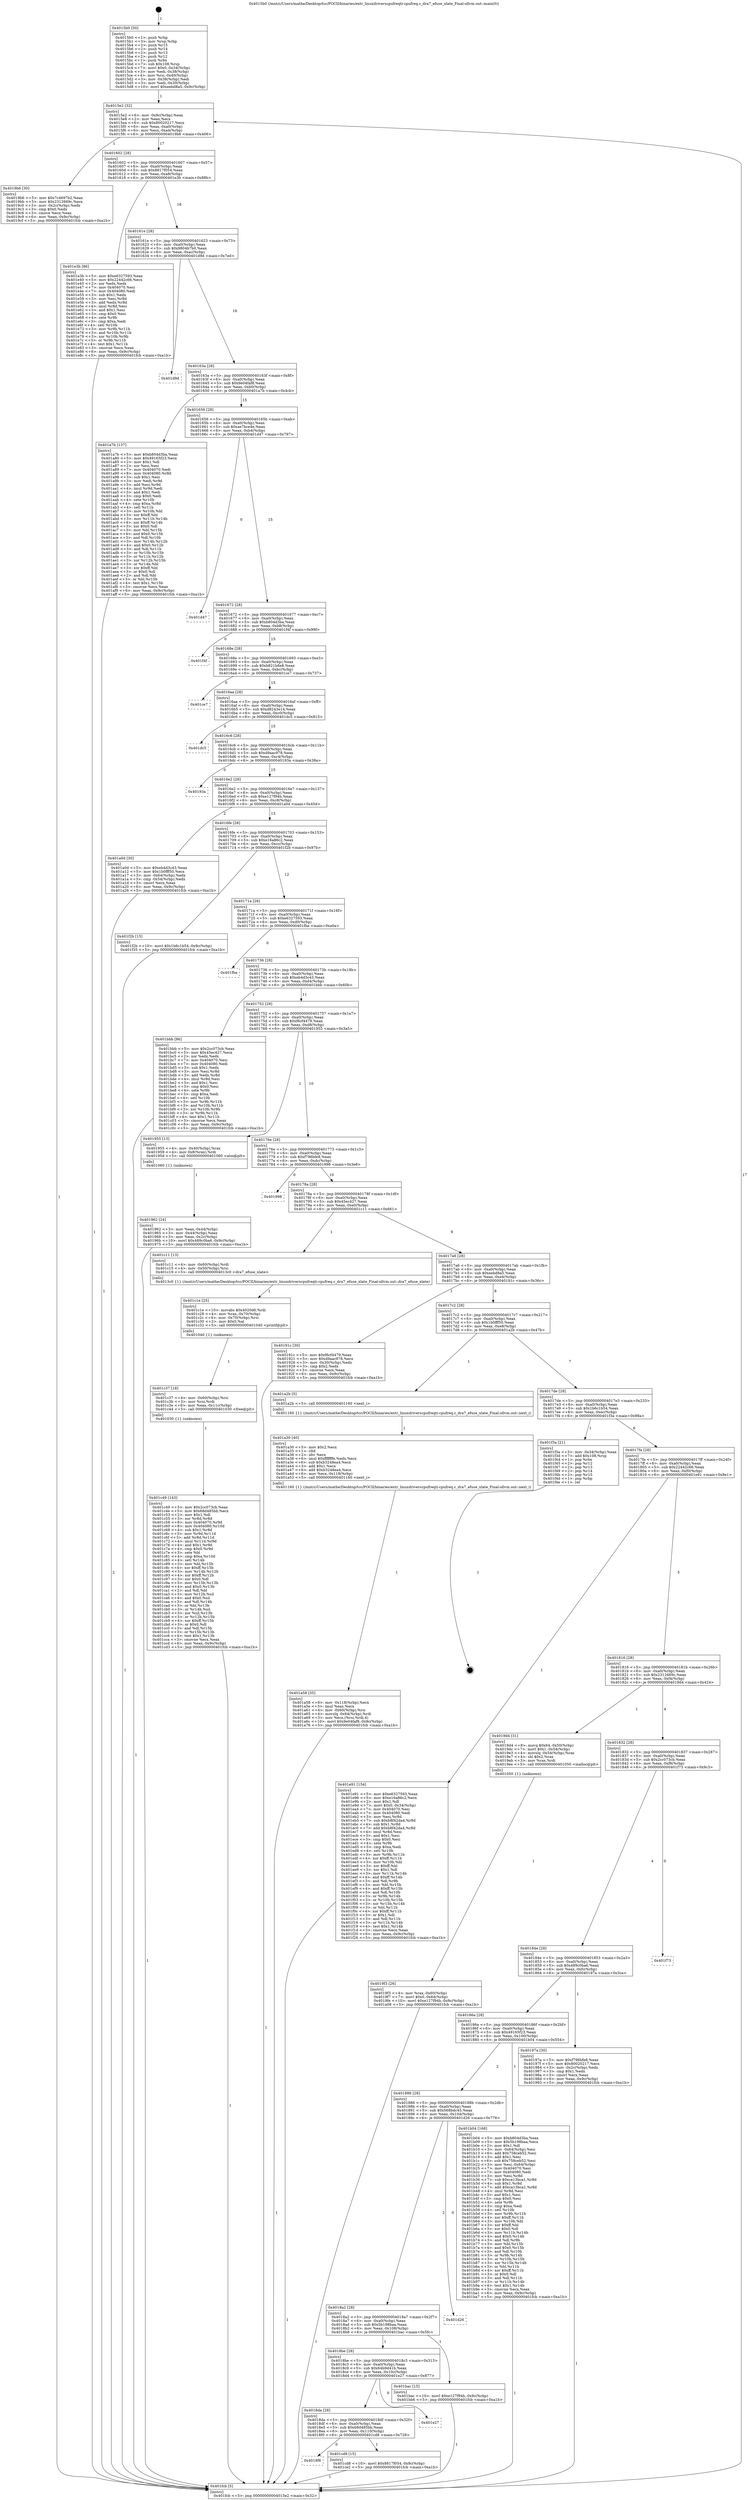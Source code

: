 digraph "0x4015b0" {
  label = "0x4015b0 (/mnt/c/Users/mathe/Desktop/tcc/POCII/binaries/extr_linuxdriverscpufreqti-cpufreq.c_dra7_efuse_xlate_Final-ollvm.out::main(0))"
  labelloc = "t"
  node[shape=record]

  Entry [label="",width=0.3,height=0.3,shape=circle,fillcolor=black,style=filled]
  "0x4015e2" [label="{
     0x4015e2 [32]\l
     | [instrs]\l
     &nbsp;&nbsp;0x4015e2 \<+6\>: mov -0x9c(%rbp),%eax\l
     &nbsp;&nbsp;0x4015e8 \<+2\>: mov %eax,%ecx\l
     &nbsp;&nbsp;0x4015ea \<+6\>: sub $0x80020217,%ecx\l
     &nbsp;&nbsp;0x4015f0 \<+6\>: mov %eax,-0xa0(%rbp)\l
     &nbsp;&nbsp;0x4015f6 \<+6\>: mov %ecx,-0xa4(%rbp)\l
     &nbsp;&nbsp;0x4015fc \<+6\>: je 00000000004019b6 \<main+0x406\>\l
  }"]
  "0x4019b6" [label="{
     0x4019b6 [30]\l
     | [instrs]\l
     &nbsp;&nbsp;0x4019b6 \<+5\>: mov $0x7c4697b2,%eax\l
     &nbsp;&nbsp;0x4019bb \<+5\>: mov $0x2312669c,%ecx\l
     &nbsp;&nbsp;0x4019c0 \<+3\>: mov -0x2c(%rbp),%edx\l
     &nbsp;&nbsp;0x4019c3 \<+3\>: cmp $0x0,%edx\l
     &nbsp;&nbsp;0x4019c6 \<+3\>: cmove %ecx,%eax\l
     &nbsp;&nbsp;0x4019c9 \<+6\>: mov %eax,-0x9c(%rbp)\l
     &nbsp;&nbsp;0x4019cf \<+5\>: jmp 0000000000401fcb \<main+0xa1b\>\l
  }"]
  "0x401602" [label="{
     0x401602 [28]\l
     | [instrs]\l
     &nbsp;&nbsp;0x401602 \<+5\>: jmp 0000000000401607 \<main+0x57\>\l
     &nbsp;&nbsp;0x401607 \<+6\>: mov -0xa0(%rbp),%eax\l
     &nbsp;&nbsp;0x40160d \<+5\>: sub $0x8817f054,%eax\l
     &nbsp;&nbsp;0x401612 \<+6\>: mov %eax,-0xa8(%rbp)\l
     &nbsp;&nbsp;0x401618 \<+6\>: je 0000000000401e3b \<main+0x88b\>\l
  }"]
  Exit [label="",width=0.3,height=0.3,shape=circle,fillcolor=black,style=filled,peripheries=2]
  "0x401e3b" [label="{
     0x401e3b [86]\l
     | [instrs]\l
     &nbsp;&nbsp;0x401e3b \<+5\>: mov $0xe6327593,%eax\l
     &nbsp;&nbsp;0x401e40 \<+5\>: mov $0x22442c66,%ecx\l
     &nbsp;&nbsp;0x401e45 \<+2\>: xor %edx,%edx\l
     &nbsp;&nbsp;0x401e47 \<+7\>: mov 0x404070,%esi\l
     &nbsp;&nbsp;0x401e4e \<+7\>: mov 0x404080,%edi\l
     &nbsp;&nbsp;0x401e55 \<+3\>: sub $0x1,%edx\l
     &nbsp;&nbsp;0x401e58 \<+3\>: mov %esi,%r8d\l
     &nbsp;&nbsp;0x401e5b \<+3\>: add %edx,%r8d\l
     &nbsp;&nbsp;0x401e5e \<+4\>: imul %r8d,%esi\l
     &nbsp;&nbsp;0x401e62 \<+3\>: and $0x1,%esi\l
     &nbsp;&nbsp;0x401e65 \<+3\>: cmp $0x0,%esi\l
     &nbsp;&nbsp;0x401e68 \<+4\>: sete %r9b\l
     &nbsp;&nbsp;0x401e6c \<+3\>: cmp $0xa,%edi\l
     &nbsp;&nbsp;0x401e6f \<+4\>: setl %r10b\l
     &nbsp;&nbsp;0x401e73 \<+3\>: mov %r9b,%r11b\l
     &nbsp;&nbsp;0x401e76 \<+3\>: and %r10b,%r11b\l
     &nbsp;&nbsp;0x401e79 \<+3\>: xor %r10b,%r9b\l
     &nbsp;&nbsp;0x401e7c \<+3\>: or %r9b,%r11b\l
     &nbsp;&nbsp;0x401e7f \<+4\>: test $0x1,%r11b\l
     &nbsp;&nbsp;0x401e83 \<+3\>: cmovne %ecx,%eax\l
     &nbsp;&nbsp;0x401e86 \<+6\>: mov %eax,-0x9c(%rbp)\l
     &nbsp;&nbsp;0x401e8c \<+5\>: jmp 0000000000401fcb \<main+0xa1b\>\l
  }"]
  "0x40161e" [label="{
     0x40161e [28]\l
     | [instrs]\l
     &nbsp;&nbsp;0x40161e \<+5\>: jmp 0000000000401623 \<main+0x73\>\l
     &nbsp;&nbsp;0x401623 \<+6\>: mov -0xa0(%rbp),%eax\l
     &nbsp;&nbsp;0x401629 \<+5\>: sub $0x9804b7b0,%eax\l
     &nbsp;&nbsp;0x40162e \<+6\>: mov %eax,-0xac(%rbp)\l
     &nbsp;&nbsp;0x401634 \<+6\>: je 0000000000401d9d \<main+0x7ed\>\l
  }"]
  "0x4018f6" [label="{
     0x4018f6\l
  }", style=dashed]
  "0x401d9d" [label="{
     0x401d9d\l
  }", style=dashed]
  "0x40163a" [label="{
     0x40163a [28]\l
     | [instrs]\l
     &nbsp;&nbsp;0x40163a \<+5\>: jmp 000000000040163f \<main+0x8f\>\l
     &nbsp;&nbsp;0x40163f \<+6\>: mov -0xa0(%rbp),%eax\l
     &nbsp;&nbsp;0x401645 \<+5\>: sub $0x9e04faf8,%eax\l
     &nbsp;&nbsp;0x40164a \<+6\>: mov %eax,-0xb0(%rbp)\l
     &nbsp;&nbsp;0x401650 \<+6\>: je 0000000000401a7b \<main+0x4cb\>\l
  }"]
  "0x401cd8" [label="{
     0x401cd8 [15]\l
     | [instrs]\l
     &nbsp;&nbsp;0x401cd8 \<+10\>: movl $0x8817f054,-0x9c(%rbp)\l
     &nbsp;&nbsp;0x401ce2 \<+5\>: jmp 0000000000401fcb \<main+0xa1b\>\l
  }"]
  "0x401a7b" [label="{
     0x401a7b [137]\l
     | [instrs]\l
     &nbsp;&nbsp;0x401a7b \<+5\>: mov $0xb804d3ba,%eax\l
     &nbsp;&nbsp;0x401a80 \<+5\>: mov $0x49165f23,%ecx\l
     &nbsp;&nbsp;0x401a85 \<+2\>: mov $0x1,%dl\l
     &nbsp;&nbsp;0x401a87 \<+2\>: xor %esi,%esi\l
     &nbsp;&nbsp;0x401a89 \<+7\>: mov 0x404070,%edi\l
     &nbsp;&nbsp;0x401a90 \<+8\>: mov 0x404080,%r8d\l
     &nbsp;&nbsp;0x401a98 \<+3\>: sub $0x1,%esi\l
     &nbsp;&nbsp;0x401a9b \<+3\>: mov %edi,%r9d\l
     &nbsp;&nbsp;0x401a9e \<+3\>: add %esi,%r9d\l
     &nbsp;&nbsp;0x401aa1 \<+4\>: imul %r9d,%edi\l
     &nbsp;&nbsp;0x401aa5 \<+3\>: and $0x1,%edi\l
     &nbsp;&nbsp;0x401aa8 \<+3\>: cmp $0x0,%edi\l
     &nbsp;&nbsp;0x401aab \<+4\>: sete %r10b\l
     &nbsp;&nbsp;0x401aaf \<+4\>: cmp $0xa,%r8d\l
     &nbsp;&nbsp;0x401ab3 \<+4\>: setl %r11b\l
     &nbsp;&nbsp;0x401ab7 \<+3\>: mov %r10b,%bl\l
     &nbsp;&nbsp;0x401aba \<+3\>: xor $0xff,%bl\l
     &nbsp;&nbsp;0x401abd \<+3\>: mov %r11b,%r14b\l
     &nbsp;&nbsp;0x401ac0 \<+4\>: xor $0xff,%r14b\l
     &nbsp;&nbsp;0x401ac4 \<+3\>: xor $0x0,%dl\l
     &nbsp;&nbsp;0x401ac7 \<+3\>: mov %bl,%r15b\l
     &nbsp;&nbsp;0x401aca \<+4\>: and $0x0,%r15b\l
     &nbsp;&nbsp;0x401ace \<+3\>: and %dl,%r10b\l
     &nbsp;&nbsp;0x401ad1 \<+3\>: mov %r14b,%r12b\l
     &nbsp;&nbsp;0x401ad4 \<+4\>: and $0x0,%r12b\l
     &nbsp;&nbsp;0x401ad8 \<+3\>: and %dl,%r11b\l
     &nbsp;&nbsp;0x401adb \<+3\>: or %r10b,%r15b\l
     &nbsp;&nbsp;0x401ade \<+3\>: or %r11b,%r12b\l
     &nbsp;&nbsp;0x401ae1 \<+3\>: xor %r12b,%r15b\l
     &nbsp;&nbsp;0x401ae4 \<+3\>: or %r14b,%bl\l
     &nbsp;&nbsp;0x401ae7 \<+3\>: xor $0xff,%bl\l
     &nbsp;&nbsp;0x401aea \<+3\>: or $0x0,%dl\l
     &nbsp;&nbsp;0x401aed \<+2\>: and %dl,%bl\l
     &nbsp;&nbsp;0x401aef \<+3\>: or %bl,%r15b\l
     &nbsp;&nbsp;0x401af2 \<+4\>: test $0x1,%r15b\l
     &nbsp;&nbsp;0x401af6 \<+3\>: cmovne %ecx,%eax\l
     &nbsp;&nbsp;0x401af9 \<+6\>: mov %eax,-0x9c(%rbp)\l
     &nbsp;&nbsp;0x401aff \<+5\>: jmp 0000000000401fcb \<main+0xa1b\>\l
  }"]
  "0x401656" [label="{
     0x401656 [28]\l
     | [instrs]\l
     &nbsp;&nbsp;0x401656 \<+5\>: jmp 000000000040165b \<main+0xab\>\l
     &nbsp;&nbsp;0x40165b \<+6\>: mov -0xa0(%rbp),%eax\l
     &nbsp;&nbsp;0x401661 \<+5\>: sub $0xae7bce4e,%eax\l
     &nbsp;&nbsp;0x401666 \<+6\>: mov %eax,-0xb4(%rbp)\l
     &nbsp;&nbsp;0x40166c \<+6\>: je 0000000000401d47 \<main+0x797\>\l
  }"]
  "0x4018da" [label="{
     0x4018da [28]\l
     | [instrs]\l
     &nbsp;&nbsp;0x4018da \<+5\>: jmp 00000000004018df \<main+0x32f\>\l
     &nbsp;&nbsp;0x4018df \<+6\>: mov -0xa0(%rbp),%eax\l
     &nbsp;&nbsp;0x4018e5 \<+5\>: sub $0x68d485bb,%eax\l
     &nbsp;&nbsp;0x4018ea \<+6\>: mov %eax,-0x110(%rbp)\l
     &nbsp;&nbsp;0x4018f0 \<+6\>: je 0000000000401cd8 \<main+0x728\>\l
  }"]
  "0x401d47" [label="{
     0x401d47\l
  }", style=dashed]
  "0x401672" [label="{
     0x401672 [28]\l
     | [instrs]\l
     &nbsp;&nbsp;0x401672 \<+5\>: jmp 0000000000401677 \<main+0xc7\>\l
     &nbsp;&nbsp;0x401677 \<+6\>: mov -0xa0(%rbp),%eax\l
     &nbsp;&nbsp;0x40167d \<+5\>: sub $0xb804d3ba,%eax\l
     &nbsp;&nbsp;0x401682 \<+6\>: mov %eax,-0xb8(%rbp)\l
     &nbsp;&nbsp;0x401688 \<+6\>: je 0000000000401f4f \<main+0x99f\>\l
  }"]
  "0x401e27" [label="{
     0x401e27\l
  }", style=dashed]
  "0x401f4f" [label="{
     0x401f4f\l
  }", style=dashed]
  "0x40168e" [label="{
     0x40168e [28]\l
     | [instrs]\l
     &nbsp;&nbsp;0x40168e \<+5\>: jmp 0000000000401693 \<main+0xe3\>\l
     &nbsp;&nbsp;0x401693 \<+6\>: mov -0xa0(%rbp),%eax\l
     &nbsp;&nbsp;0x401699 \<+5\>: sub $0xb821b8e8,%eax\l
     &nbsp;&nbsp;0x40169e \<+6\>: mov %eax,-0xbc(%rbp)\l
     &nbsp;&nbsp;0x4016a4 \<+6\>: je 0000000000401ce7 \<main+0x737\>\l
  }"]
  "0x401c49" [label="{
     0x401c49 [143]\l
     | [instrs]\l
     &nbsp;&nbsp;0x401c49 \<+5\>: mov $0x2cc073cb,%eax\l
     &nbsp;&nbsp;0x401c4e \<+5\>: mov $0x68d485bb,%ecx\l
     &nbsp;&nbsp;0x401c53 \<+2\>: mov $0x1,%dl\l
     &nbsp;&nbsp;0x401c55 \<+3\>: xor %r8d,%r8d\l
     &nbsp;&nbsp;0x401c58 \<+8\>: mov 0x404070,%r9d\l
     &nbsp;&nbsp;0x401c60 \<+8\>: mov 0x404080,%r10d\l
     &nbsp;&nbsp;0x401c68 \<+4\>: sub $0x1,%r8d\l
     &nbsp;&nbsp;0x401c6c \<+3\>: mov %r9d,%r11d\l
     &nbsp;&nbsp;0x401c6f \<+3\>: add %r8d,%r11d\l
     &nbsp;&nbsp;0x401c72 \<+4\>: imul %r11d,%r9d\l
     &nbsp;&nbsp;0x401c76 \<+4\>: and $0x1,%r9d\l
     &nbsp;&nbsp;0x401c7a \<+4\>: cmp $0x0,%r9d\l
     &nbsp;&nbsp;0x401c7e \<+3\>: sete %bl\l
     &nbsp;&nbsp;0x401c81 \<+4\>: cmp $0xa,%r10d\l
     &nbsp;&nbsp;0x401c85 \<+4\>: setl %r14b\l
     &nbsp;&nbsp;0x401c89 \<+3\>: mov %bl,%r15b\l
     &nbsp;&nbsp;0x401c8c \<+4\>: xor $0xff,%r15b\l
     &nbsp;&nbsp;0x401c90 \<+3\>: mov %r14b,%r12b\l
     &nbsp;&nbsp;0x401c93 \<+4\>: xor $0xff,%r12b\l
     &nbsp;&nbsp;0x401c97 \<+3\>: xor $0x0,%dl\l
     &nbsp;&nbsp;0x401c9a \<+3\>: mov %r15b,%r13b\l
     &nbsp;&nbsp;0x401c9d \<+4\>: and $0x0,%r13b\l
     &nbsp;&nbsp;0x401ca1 \<+2\>: and %dl,%bl\l
     &nbsp;&nbsp;0x401ca3 \<+3\>: mov %r12b,%sil\l
     &nbsp;&nbsp;0x401ca6 \<+4\>: and $0x0,%sil\l
     &nbsp;&nbsp;0x401caa \<+3\>: and %dl,%r14b\l
     &nbsp;&nbsp;0x401cad \<+3\>: or %bl,%r13b\l
     &nbsp;&nbsp;0x401cb0 \<+3\>: or %r14b,%sil\l
     &nbsp;&nbsp;0x401cb3 \<+3\>: xor %sil,%r13b\l
     &nbsp;&nbsp;0x401cb6 \<+3\>: or %r12b,%r15b\l
     &nbsp;&nbsp;0x401cb9 \<+4\>: xor $0xff,%r15b\l
     &nbsp;&nbsp;0x401cbd \<+3\>: or $0x0,%dl\l
     &nbsp;&nbsp;0x401cc0 \<+3\>: and %dl,%r15b\l
     &nbsp;&nbsp;0x401cc3 \<+3\>: or %r15b,%r13b\l
     &nbsp;&nbsp;0x401cc6 \<+4\>: test $0x1,%r13b\l
     &nbsp;&nbsp;0x401cca \<+3\>: cmovne %ecx,%eax\l
     &nbsp;&nbsp;0x401ccd \<+6\>: mov %eax,-0x9c(%rbp)\l
     &nbsp;&nbsp;0x401cd3 \<+5\>: jmp 0000000000401fcb \<main+0xa1b\>\l
  }"]
  "0x401ce7" [label="{
     0x401ce7\l
  }", style=dashed]
  "0x4016aa" [label="{
     0x4016aa [28]\l
     | [instrs]\l
     &nbsp;&nbsp;0x4016aa \<+5\>: jmp 00000000004016af \<main+0xff\>\l
     &nbsp;&nbsp;0x4016af \<+6\>: mov -0xa0(%rbp),%eax\l
     &nbsp;&nbsp;0x4016b5 \<+5\>: sub $0xd8243e14,%eax\l
     &nbsp;&nbsp;0x4016ba \<+6\>: mov %eax,-0xc0(%rbp)\l
     &nbsp;&nbsp;0x4016c0 \<+6\>: je 0000000000401dc5 \<main+0x815\>\l
  }"]
  "0x401c37" [label="{
     0x401c37 [18]\l
     | [instrs]\l
     &nbsp;&nbsp;0x401c37 \<+4\>: mov -0x60(%rbp),%rsi\l
     &nbsp;&nbsp;0x401c3b \<+3\>: mov %rsi,%rdi\l
     &nbsp;&nbsp;0x401c3e \<+6\>: mov %eax,-0x11c(%rbp)\l
     &nbsp;&nbsp;0x401c44 \<+5\>: call 0000000000401030 \<free@plt\>\l
     | [calls]\l
     &nbsp;&nbsp;0x401030 \{1\} (unknown)\l
  }"]
  "0x401dc5" [label="{
     0x401dc5\l
  }", style=dashed]
  "0x4016c6" [label="{
     0x4016c6 [28]\l
     | [instrs]\l
     &nbsp;&nbsp;0x4016c6 \<+5\>: jmp 00000000004016cb \<main+0x11b\>\l
     &nbsp;&nbsp;0x4016cb \<+6\>: mov -0xa0(%rbp),%eax\l
     &nbsp;&nbsp;0x4016d1 \<+5\>: sub $0xd9aac978,%eax\l
     &nbsp;&nbsp;0x4016d6 \<+6\>: mov %eax,-0xc4(%rbp)\l
     &nbsp;&nbsp;0x4016dc \<+6\>: je 000000000040193a \<main+0x38a\>\l
  }"]
  "0x401c1e" [label="{
     0x401c1e [25]\l
     | [instrs]\l
     &nbsp;&nbsp;0x401c1e \<+10\>: movabs $0x4020d6,%rdi\l
     &nbsp;&nbsp;0x401c28 \<+4\>: mov %rax,-0x70(%rbp)\l
     &nbsp;&nbsp;0x401c2c \<+4\>: mov -0x70(%rbp),%rsi\l
     &nbsp;&nbsp;0x401c30 \<+2\>: mov $0x0,%al\l
     &nbsp;&nbsp;0x401c32 \<+5\>: call 0000000000401040 \<printf@plt\>\l
     | [calls]\l
     &nbsp;&nbsp;0x401040 \{1\} (unknown)\l
  }"]
  "0x40193a" [label="{
     0x40193a\l
  }", style=dashed]
  "0x4016e2" [label="{
     0x4016e2 [28]\l
     | [instrs]\l
     &nbsp;&nbsp;0x4016e2 \<+5\>: jmp 00000000004016e7 \<main+0x137\>\l
     &nbsp;&nbsp;0x4016e7 \<+6\>: mov -0xa0(%rbp),%eax\l
     &nbsp;&nbsp;0x4016ed \<+5\>: sub $0xe127f94b,%eax\l
     &nbsp;&nbsp;0x4016f2 \<+6\>: mov %eax,-0xc8(%rbp)\l
     &nbsp;&nbsp;0x4016f8 \<+6\>: je 0000000000401a0d \<main+0x45d\>\l
  }"]
  "0x4018be" [label="{
     0x4018be [28]\l
     | [instrs]\l
     &nbsp;&nbsp;0x4018be \<+5\>: jmp 00000000004018c3 \<main+0x313\>\l
     &nbsp;&nbsp;0x4018c3 \<+6\>: mov -0xa0(%rbp),%eax\l
     &nbsp;&nbsp;0x4018c9 \<+5\>: sub $0x64b9d41b,%eax\l
     &nbsp;&nbsp;0x4018ce \<+6\>: mov %eax,-0x10c(%rbp)\l
     &nbsp;&nbsp;0x4018d4 \<+6\>: je 0000000000401e27 \<main+0x877\>\l
  }"]
  "0x401a0d" [label="{
     0x401a0d [30]\l
     | [instrs]\l
     &nbsp;&nbsp;0x401a0d \<+5\>: mov $0xeb4d3c43,%eax\l
     &nbsp;&nbsp;0x401a12 \<+5\>: mov $0x1b0fff50,%ecx\l
     &nbsp;&nbsp;0x401a17 \<+3\>: mov -0x64(%rbp),%edx\l
     &nbsp;&nbsp;0x401a1a \<+3\>: cmp -0x54(%rbp),%edx\l
     &nbsp;&nbsp;0x401a1d \<+3\>: cmovl %ecx,%eax\l
     &nbsp;&nbsp;0x401a20 \<+6\>: mov %eax,-0x9c(%rbp)\l
     &nbsp;&nbsp;0x401a26 \<+5\>: jmp 0000000000401fcb \<main+0xa1b\>\l
  }"]
  "0x4016fe" [label="{
     0x4016fe [28]\l
     | [instrs]\l
     &nbsp;&nbsp;0x4016fe \<+5\>: jmp 0000000000401703 \<main+0x153\>\l
     &nbsp;&nbsp;0x401703 \<+6\>: mov -0xa0(%rbp),%eax\l
     &nbsp;&nbsp;0x401709 \<+5\>: sub $0xe16a86c2,%eax\l
     &nbsp;&nbsp;0x40170e \<+6\>: mov %eax,-0xcc(%rbp)\l
     &nbsp;&nbsp;0x401714 \<+6\>: je 0000000000401f2b \<main+0x97b\>\l
  }"]
  "0x401bac" [label="{
     0x401bac [15]\l
     | [instrs]\l
     &nbsp;&nbsp;0x401bac \<+10\>: movl $0xe127f94b,-0x9c(%rbp)\l
     &nbsp;&nbsp;0x401bb6 \<+5\>: jmp 0000000000401fcb \<main+0xa1b\>\l
  }"]
  "0x401f2b" [label="{
     0x401f2b [15]\l
     | [instrs]\l
     &nbsp;&nbsp;0x401f2b \<+10\>: movl $0x1b6c1b54,-0x9c(%rbp)\l
     &nbsp;&nbsp;0x401f35 \<+5\>: jmp 0000000000401fcb \<main+0xa1b\>\l
  }"]
  "0x40171a" [label="{
     0x40171a [28]\l
     | [instrs]\l
     &nbsp;&nbsp;0x40171a \<+5\>: jmp 000000000040171f \<main+0x16f\>\l
     &nbsp;&nbsp;0x40171f \<+6\>: mov -0xa0(%rbp),%eax\l
     &nbsp;&nbsp;0x401725 \<+5\>: sub $0xe6327593,%eax\l
     &nbsp;&nbsp;0x40172a \<+6\>: mov %eax,-0xd0(%rbp)\l
     &nbsp;&nbsp;0x401730 \<+6\>: je 0000000000401fba \<main+0xa0a\>\l
  }"]
  "0x4018a2" [label="{
     0x4018a2 [28]\l
     | [instrs]\l
     &nbsp;&nbsp;0x4018a2 \<+5\>: jmp 00000000004018a7 \<main+0x2f7\>\l
     &nbsp;&nbsp;0x4018a7 \<+6\>: mov -0xa0(%rbp),%eax\l
     &nbsp;&nbsp;0x4018ad \<+5\>: sub $0x5b198baa,%eax\l
     &nbsp;&nbsp;0x4018b2 \<+6\>: mov %eax,-0x108(%rbp)\l
     &nbsp;&nbsp;0x4018b8 \<+6\>: je 0000000000401bac \<main+0x5fc\>\l
  }"]
  "0x401fba" [label="{
     0x401fba\l
  }", style=dashed]
  "0x401736" [label="{
     0x401736 [28]\l
     | [instrs]\l
     &nbsp;&nbsp;0x401736 \<+5\>: jmp 000000000040173b \<main+0x18b\>\l
     &nbsp;&nbsp;0x40173b \<+6\>: mov -0xa0(%rbp),%eax\l
     &nbsp;&nbsp;0x401741 \<+5\>: sub $0xeb4d3c43,%eax\l
     &nbsp;&nbsp;0x401746 \<+6\>: mov %eax,-0xd4(%rbp)\l
     &nbsp;&nbsp;0x40174c \<+6\>: je 0000000000401bbb \<main+0x60b\>\l
  }"]
  "0x401d26" [label="{
     0x401d26\l
  }", style=dashed]
  "0x401bbb" [label="{
     0x401bbb [86]\l
     | [instrs]\l
     &nbsp;&nbsp;0x401bbb \<+5\>: mov $0x2cc073cb,%eax\l
     &nbsp;&nbsp;0x401bc0 \<+5\>: mov $0x45ec427,%ecx\l
     &nbsp;&nbsp;0x401bc5 \<+2\>: xor %edx,%edx\l
     &nbsp;&nbsp;0x401bc7 \<+7\>: mov 0x404070,%esi\l
     &nbsp;&nbsp;0x401bce \<+7\>: mov 0x404080,%edi\l
     &nbsp;&nbsp;0x401bd5 \<+3\>: sub $0x1,%edx\l
     &nbsp;&nbsp;0x401bd8 \<+3\>: mov %esi,%r8d\l
     &nbsp;&nbsp;0x401bdb \<+3\>: add %edx,%r8d\l
     &nbsp;&nbsp;0x401bde \<+4\>: imul %r8d,%esi\l
     &nbsp;&nbsp;0x401be2 \<+3\>: and $0x1,%esi\l
     &nbsp;&nbsp;0x401be5 \<+3\>: cmp $0x0,%esi\l
     &nbsp;&nbsp;0x401be8 \<+4\>: sete %r9b\l
     &nbsp;&nbsp;0x401bec \<+3\>: cmp $0xa,%edi\l
     &nbsp;&nbsp;0x401bef \<+4\>: setl %r10b\l
     &nbsp;&nbsp;0x401bf3 \<+3\>: mov %r9b,%r11b\l
     &nbsp;&nbsp;0x401bf6 \<+3\>: and %r10b,%r11b\l
     &nbsp;&nbsp;0x401bf9 \<+3\>: xor %r10b,%r9b\l
     &nbsp;&nbsp;0x401bfc \<+3\>: or %r9b,%r11b\l
     &nbsp;&nbsp;0x401bff \<+4\>: test $0x1,%r11b\l
     &nbsp;&nbsp;0x401c03 \<+3\>: cmovne %ecx,%eax\l
     &nbsp;&nbsp;0x401c06 \<+6\>: mov %eax,-0x9c(%rbp)\l
     &nbsp;&nbsp;0x401c0c \<+5\>: jmp 0000000000401fcb \<main+0xa1b\>\l
  }"]
  "0x401752" [label="{
     0x401752 [28]\l
     | [instrs]\l
     &nbsp;&nbsp;0x401752 \<+5\>: jmp 0000000000401757 \<main+0x1a7\>\l
     &nbsp;&nbsp;0x401757 \<+6\>: mov -0xa0(%rbp),%eax\l
     &nbsp;&nbsp;0x40175d \<+5\>: sub $0xf6cf4479,%eax\l
     &nbsp;&nbsp;0x401762 \<+6\>: mov %eax,-0xd8(%rbp)\l
     &nbsp;&nbsp;0x401768 \<+6\>: je 0000000000401955 \<main+0x3a5\>\l
  }"]
  "0x401886" [label="{
     0x401886 [28]\l
     | [instrs]\l
     &nbsp;&nbsp;0x401886 \<+5\>: jmp 000000000040188b \<main+0x2db\>\l
     &nbsp;&nbsp;0x40188b \<+6\>: mov -0xa0(%rbp),%eax\l
     &nbsp;&nbsp;0x401891 \<+5\>: sub $0x568bdc45,%eax\l
     &nbsp;&nbsp;0x401896 \<+6\>: mov %eax,-0x104(%rbp)\l
     &nbsp;&nbsp;0x40189c \<+6\>: je 0000000000401d26 \<main+0x776\>\l
  }"]
  "0x401955" [label="{
     0x401955 [13]\l
     | [instrs]\l
     &nbsp;&nbsp;0x401955 \<+4\>: mov -0x40(%rbp),%rax\l
     &nbsp;&nbsp;0x401959 \<+4\>: mov 0x8(%rax),%rdi\l
     &nbsp;&nbsp;0x40195d \<+5\>: call 0000000000401060 \<atoi@plt\>\l
     | [calls]\l
     &nbsp;&nbsp;0x401060 \{1\} (unknown)\l
  }"]
  "0x40176e" [label="{
     0x40176e [28]\l
     | [instrs]\l
     &nbsp;&nbsp;0x40176e \<+5\>: jmp 0000000000401773 \<main+0x1c3\>\l
     &nbsp;&nbsp;0x401773 \<+6\>: mov -0xa0(%rbp),%eax\l
     &nbsp;&nbsp;0x401779 \<+5\>: sub $0xf796bfe8,%eax\l
     &nbsp;&nbsp;0x40177e \<+6\>: mov %eax,-0xdc(%rbp)\l
     &nbsp;&nbsp;0x401784 \<+6\>: je 0000000000401998 \<main+0x3e8\>\l
  }"]
  "0x401b04" [label="{
     0x401b04 [168]\l
     | [instrs]\l
     &nbsp;&nbsp;0x401b04 \<+5\>: mov $0xb804d3ba,%eax\l
     &nbsp;&nbsp;0x401b09 \<+5\>: mov $0x5b198baa,%ecx\l
     &nbsp;&nbsp;0x401b0e \<+2\>: mov $0x1,%dl\l
     &nbsp;&nbsp;0x401b10 \<+3\>: mov -0x64(%rbp),%esi\l
     &nbsp;&nbsp;0x401b13 \<+6\>: add $0x758ceb52,%esi\l
     &nbsp;&nbsp;0x401b19 \<+3\>: add $0x1,%esi\l
     &nbsp;&nbsp;0x401b1c \<+6\>: sub $0x758ceb52,%esi\l
     &nbsp;&nbsp;0x401b22 \<+3\>: mov %esi,-0x64(%rbp)\l
     &nbsp;&nbsp;0x401b25 \<+7\>: mov 0x404070,%esi\l
     &nbsp;&nbsp;0x401b2c \<+7\>: mov 0x404080,%edi\l
     &nbsp;&nbsp;0x401b33 \<+3\>: mov %esi,%r8d\l
     &nbsp;&nbsp;0x401b36 \<+7\>: sub $0xca13bca1,%r8d\l
     &nbsp;&nbsp;0x401b3d \<+4\>: sub $0x1,%r8d\l
     &nbsp;&nbsp;0x401b41 \<+7\>: add $0xca13bca1,%r8d\l
     &nbsp;&nbsp;0x401b48 \<+4\>: imul %r8d,%esi\l
     &nbsp;&nbsp;0x401b4c \<+3\>: and $0x1,%esi\l
     &nbsp;&nbsp;0x401b4f \<+3\>: cmp $0x0,%esi\l
     &nbsp;&nbsp;0x401b52 \<+4\>: sete %r9b\l
     &nbsp;&nbsp;0x401b56 \<+3\>: cmp $0xa,%edi\l
     &nbsp;&nbsp;0x401b59 \<+4\>: setl %r10b\l
     &nbsp;&nbsp;0x401b5d \<+3\>: mov %r9b,%r11b\l
     &nbsp;&nbsp;0x401b60 \<+4\>: xor $0xff,%r11b\l
     &nbsp;&nbsp;0x401b64 \<+3\>: mov %r10b,%bl\l
     &nbsp;&nbsp;0x401b67 \<+3\>: xor $0xff,%bl\l
     &nbsp;&nbsp;0x401b6a \<+3\>: xor $0x0,%dl\l
     &nbsp;&nbsp;0x401b6d \<+3\>: mov %r11b,%r14b\l
     &nbsp;&nbsp;0x401b70 \<+4\>: and $0x0,%r14b\l
     &nbsp;&nbsp;0x401b74 \<+3\>: and %dl,%r9b\l
     &nbsp;&nbsp;0x401b77 \<+3\>: mov %bl,%r15b\l
     &nbsp;&nbsp;0x401b7a \<+4\>: and $0x0,%r15b\l
     &nbsp;&nbsp;0x401b7e \<+3\>: and %dl,%r10b\l
     &nbsp;&nbsp;0x401b81 \<+3\>: or %r9b,%r14b\l
     &nbsp;&nbsp;0x401b84 \<+3\>: or %r10b,%r15b\l
     &nbsp;&nbsp;0x401b87 \<+3\>: xor %r15b,%r14b\l
     &nbsp;&nbsp;0x401b8a \<+3\>: or %bl,%r11b\l
     &nbsp;&nbsp;0x401b8d \<+4\>: xor $0xff,%r11b\l
     &nbsp;&nbsp;0x401b91 \<+3\>: or $0x0,%dl\l
     &nbsp;&nbsp;0x401b94 \<+3\>: and %dl,%r11b\l
     &nbsp;&nbsp;0x401b97 \<+3\>: or %r11b,%r14b\l
     &nbsp;&nbsp;0x401b9a \<+4\>: test $0x1,%r14b\l
     &nbsp;&nbsp;0x401b9e \<+3\>: cmovne %ecx,%eax\l
     &nbsp;&nbsp;0x401ba1 \<+6\>: mov %eax,-0x9c(%rbp)\l
     &nbsp;&nbsp;0x401ba7 \<+5\>: jmp 0000000000401fcb \<main+0xa1b\>\l
  }"]
  "0x401998" [label="{
     0x401998\l
  }", style=dashed]
  "0x40178a" [label="{
     0x40178a [28]\l
     | [instrs]\l
     &nbsp;&nbsp;0x40178a \<+5\>: jmp 000000000040178f \<main+0x1df\>\l
     &nbsp;&nbsp;0x40178f \<+6\>: mov -0xa0(%rbp),%eax\l
     &nbsp;&nbsp;0x401795 \<+5\>: sub $0x45ec427,%eax\l
     &nbsp;&nbsp;0x40179a \<+6\>: mov %eax,-0xe0(%rbp)\l
     &nbsp;&nbsp;0x4017a0 \<+6\>: je 0000000000401c11 \<main+0x661\>\l
  }"]
  "0x401a58" [label="{
     0x401a58 [35]\l
     | [instrs]\l
     &nbsp;&nbsp;0x401a58 \<+6\>: mov -0x118(%rbp),%ecx\l
     &nbsp;&nbsp;0x401a5e \<+3\>: imul %eax,%ecx\l
     &nbsp;&nbsp;0x401a61 \<+4\>: mov -0x60(%rbp),%rsi\l
     &nbsp;&nbsp;0x401a65 \<+4\>: movslq -0x64(%rbp),%rdi\l
     &nbsp;&nbsp;0x401a69 \<+3\>: mov %ecx,(%rsi,%rdi,4)\l
     &nbsp;&nbsp;0x401a6c \<+10\>: movl $0x9e04faf8,-0x9c(%rbp)\l
     &nbsp;&nbsp;0x401a76 \<+5\>: jmp 0000000000401fcb \<main+0xa1b\>\l
  }"]
  "0x401c11" [label="{
     0x401c11 [13]\l
     | [instrs]\l
     &nbsp;&nbsp;0x401c11 \<+4\>: mov -0x60(%rbp),%rdi\l
     &nbsp;&nbsp;0x401c15 \<+4\>: mov -0x50(%rbp),%rsi\l
     &nbsp;&nbsp;0x401c19 \<+5\>: call 00000000004013c0 \<dra7_efuse_xlate\>\l
     | [calls]\l
     &nbsp;&nbsp;0x4013c0 \{1\} (/mnt/c/Users/mathe/Desktop/tcc/POCII/binaries/extr_linuxdriverscpufreqti-cpufreq.c_dra7_efuse_xlate_Final-ollvm.out::dra7_efuse_xlate)\l
  }"]
  "0x4017a6" [label="{
     0x4017a6 [28]\l
     | [instrs]\l
     &nbsp;&nbsp;0x4017a6 \<+5\>: jmp 00000000004017ab \<main+0x1fb\>\l
     &nbsp;&nbsp;0x4017ab \<+6\>: mov -0xa0(%rbp),%eax\l
     &nbsp;&nbsp;0x4017b1 \<+5\>: sub $0xeebd8a5,%eax\l
     &nbsp;&nbsp;0x4017b6 \<+6\>: mov %eax,-0xe4(%rbp)\l
     &nbsp;&nbsp;0x4017bc \<+6\>: je 000000000040191c \<main+0x36c\>\l
  }"]
  "0x401a30" [label="{
     0x401a30 [40]\l
     | [instrs]\l
     &nbsp;&nbsp;0x401a30 \<+5\>: mov $0x2,%ecx\l
     &nbsp;&nbsp;0x401a35 \<+1\>: cltd\l
     &nbsp;&nbsp;0x401a36 \<+2\>: idiv %ecx\l
     &nbsp;&nbsp;0x401a38 \<+6\>: imul $0xfffffffe,%edx,%ecx\l
     &nbsp;&nbsp;0x401a3e \<+6\>: sub $0xb3248ea4,%ecx\l
     &nbsp;&nbsp;0x401a44 \<+3\>: add $0x1,%ecx\l
     &nbsp;&nbsp;0x401a47 \<+6\>: add $0xb3248ea4,%ecx\l
     &nbsp;&nbsp;0x401a4d \<+6\>: mov %ecx,-0x118(%rbp)\l
     &nbsp;&nbsp;0x401a53 \<+5\>: call 0000000000401160 \<next_i\>\l
     | [calls]\l
     &nbsp;&nbsp;0x401160 \{1\} (/mnt/c/Users/mathe/Desktop/tcc/POCII/binaries/extr_linuxdriverscpufreqti-cpufreq.c_dra7_efuse_xlate_Final-ollvm.out::next_i)\l
  }"]
  "0x40191c" [label="{
     0x40191c [30]\l
     | [instrs]\l
     &nbsp;&nbsp;0x40191c \<+5\>: mov $0xf6cf4479,%eax\l
     &nbsp;&nbsp;0x401921 \<+5\>: mov $0xd9aac978,%ecx\l
     &nbsp;&nbsp;0x401926 \<+3\>: mov -0x30(%rbp),%edx\l
     &nbsp;&nbsp;0x401929 \<+3\>: cmp $0x2,%edx\l
     &nbsp;&nbsp;0x40192c \<+3\>: cmovne %ecx,%eax\l
     &nbsp;&nbsp;0x40192f \<+6\>: mov %eax,-0x9c(%rbp)\l
     &nbsp;&nbsp;0x401935 \<+5\>: jmp 0000000000401fcb \<main+0xa1b\>\l
  }"]
  "0x4017c2" [label="{
     0x4017c2 [28]\l
     | [instrs]\l
     &nbsp;&nbsp;0x4017c2 \<+5\>: jmp 00000000004017c7 \<main+0x217\>\l
     &nbsp;&nbsp;0x4017c7 \<+6\>: mov -0xa0(%rbp),%eax\l
     &nbsp;&nbsp;0x4017cd \<+5\>: sub $0x1b0fff50,%eax\l
     &nbsp;&nbsp;0x4017d2 \<+6\>: mov %eax,-0xe8(%rbp)\l
     &nbsp;&nbsp;0x4017d8 \<+6\>: je 0000000000401a2b \<main+0x47b\>\l
  }"]
  "0x401fcb" [label="{
     0x401fcb [5]\l
     | [instrs]\l
     &nbsp;&nbsp;0x401fcb \<+5\>: jmp 00000000004015e2 \<main+0x32\>\l
  }"]
  "0x4015b0" [label="{
     0x4015b0 [50]\l
     | [instrs]\l
     &nbsp;&nbsp;0x4015b0 \<+1\>: push %rbp\l
     &nbsp;&nbsp;0x4015b1 \<+3\>: mov %rsp,%rbp\l
     &nbsp;&nbsp;0x4015b4 \<+2\>: push %r15\l
     &nbsp;&nbsp;0x4015b6 \<+2\>: push %r14\l
     &nbsp;&nbsp;0x4015b8 \<+2\>: push %r13\l
     &nbsp;&nbsp;0x4015ba \<+2\>: push %r12\l
     &nbsp;&nbsp;0x4015bc \<+1\>: push %rbx\l
     &nbsp;&nbsp;0x4015bd \<+7\>: sub $0x108,%rsp\l
     &nbsp;&nbsp;0x4015c4 \<+7\>: movl $0x0,-0x34(%rbp)\l
     &nbsp;&nbsp;0x4015cb \<+3\>: mov %edi,-0x38(%rbp)\l
     &nbsp;&nbsp;0x4015ce \<+4\>: mov %rsi,-0x40(%rbp)\l
     &nbsp;&nbsp;0x4015d2 \<+3\>: mov -0x38(%rbp),%edi\l
     &nbsp;&nbsp;0x4015d5 \<+3\>: mov %edi,-0x30(%rbp)\l
     &nbsp;&nbsp;0x4015d8 \<+10\>: movl $0xeebd8a5,-0x9c(%rbp)\l
  }"]
  "0x401962" [label="{
     0x401962 [24]\l
     | [instrs]\l
     &nbsp;&nbsp;0x401962 \<+3\>: mov %eax,-0x44(%rbp)\l
     &nbsp;&nbsp;0x401965 \<+3\>: mov -0x44(%rbp),%eax\l
     &nbsp;&nbsp;0x401968 \<+3\>: mov %eax,-0x2c(%rbp)\l
     &nbsp;&nbsp;0x40196b \<+10\>: movl $0x489c0ba6,-0x9c(%rbp)\l
     &nbsp;&nbsp;0x401975 \<+5\>: jmp 0000000000401fcb \<main+0xa1b\>\l
  }"]
  "0x4019f3" [label="{
     0x4019f3 [26]\l
     | [instrs]\l
     &nbsp;&nbsp;0x4019f3 \<+4\>: mov %rax,-0x60(%rbp)\l
     &nbsp;&nbsp;0x4019f7 \<+7\>: movl $0x0,-0x64(%rbp)\l
     &nbsp;&nbsp;0x4019fe \<+10\>: movl $0xe127f94b,-0x9c(%rbp)\l
     &nbsp;&nbsp;0x401a08 \<+5\>: jmp 0000000000401fcb \<main+0xa1b\>\l
  }"]
  "0x401a2b" [label="{
     0x401a2b [5]\l
     | [instrs]\l
     &nbsp;&nbsp;0x401a2b \<+5\>: call 0000000000401160 \<next_i\>\l
     | [calls]\l
     &nbsp;&nbsp;0x401160 \{1\} (/mnt/c/Users/mathe/Desktop/tcc/POCII/binaries/extr_linuxdriverscpufreqti-cpufreq.c_dra7_efuse_xlate_Final-ollvm.out::next_i)\l
  }"]
  "0x4017de" [label="{
     0x4017de [28]\l
     | [instrs]\l
     &nbsp;&nbsp;0x4017de \<+5\>: jmp 00000000004017e3 \<main+0x233\>\l
     &nbsp;&nbsp;0x4017e3 \<+6\>: mov -0xa0(%rbp),%eax\l
     &nbsp;&nbsp;0x4017e9 \<+5\>: sub $0x1b6c1b54,%eax\l
     &nbsp;&nbsp;0x4017ee \<+6\>: mov %eax,-0xec(%rbp)\l
     &nbsp;&nbsp;0x4017f4 \<+6\>: je 0000000000401f3a \<main+0x98a\>\l
  }"]
  "0x40186a" [label="{
     0x40186a [28]\l
     | [instrs]\l
     &nbsp;&nbsp;0x40186a \<+5\>: jmp 000000000040186f \<main+0x2bf\>\l
     &nbsp;&nbsp;0x40186f \<+6\>: mov -0xa0(%rbp),%eax\l
     &nbsp;&nbsp;0x401875 \<+5\>: sub $0x49165f23,%eax\l
     &nbsp;&nbsp;0x40187a \<+6\>: mov %eax,-0x100(%rbp)\l
     &nbsp;&nbsp;0x401880 \<+6\>: je 0000000000401b04 \<main+0x554\>\l
  }"]
  "0x401f3a" [label="{
     0x401f3a [21]\l
     | [instrs]\l
     &nbsp;&nbsp;0x401f3a \<+3\>: mov -0x34(%rbp),%eax\l
     &nbsp;&nbsp;0x401f3d \<+7\>: add $0x108,%rsp\l
     &nbsp;&nbsp;0x401f44 \<+1\>: pop %rbx\l
     &nbsp;&nbsp;0x401f45 \<+2\>: pop %r12\l
     &nbsp;&nbsp;0x401f47 \<+2\>: pop %r13\l
     &nbsp;&nbsp;0x401f49 \<+2\>: pop %r14\l
     &nbsp;&nbsp;0x401f4b \<+2\>: pop %r15\l
     &nbsp;&nbsp;0x401f4d \<+1\>: pop %rbp\l
     &nbsp;&nbsp;0x401f4e \<+1\>: ret\l
  }"]
  "0x4017fa" [label="{
     0x4017fa [28]\l
     | [instrs]\l
     &nbsp;&nbsp;0x4017fa \<+5\>: jmp 00000000004017ff \<main+0x24f\>\l
     &nbsp;&nbsp;0x4017ff \<+6\>: mov -0xa0(%rbp),%eax\l
     &nbsp;&nbsp;0x401805 \<+5\>: sub $0x22442c66,%eax\l
     &nbsp;&nbsp;0x40180a \<+6\>: mov %eax,-0xf0(%rbp)\l
     &nbsp;&nbsp;0x401810 \<+6\>: je 0000000000401e91 \<main+0x8e1\>\l
  }"]
  "0x40197a" [label="{
     0x40197a [30]\l
     | [instrs]\l
     &nbsp;&nbsp;0x40197a \<+5\>: mov $0xf796bfe8,%eax\l
     &nbsp;&nbsp;0x40197f \<+5\>: mov $0x80020217,%ecx\l
     &nbsp;&nbsp;0x401984 \<+3\>: mov -0x2c(%rbp),%edx\l
     &nbsp;&nbsp;0x401987 \<+3\>: cmp $0x1,%edx\l
     &nbsp;&nbsp;0x40198a \<+3\>: cmovl %ecx,%eax\l
     &nbsp;&nbsp;0x40198d \<+6\>: mov %eax,-0x9c(%rbp)\l
     &nbsp;&nbsp;0x401993 \<+5\>: jmp 0000000000401fcb \<main+0xa1b\>\l
  }"]
  "0x401e91" [label="{
     0x401e91 [154]\l
     | [instrs]\l
     &nbsp;&nbsp;0x401e91 \<+5\>: mov $0xe6327593,%eax\l
     &nbsp;&nbsp;0x401e96 \<+5\>: mov $0xe16a86c2,%ecx\l
     &nbsp;&nbsp;0x401e9b \<+2\>: mov $0x1,%dl\l
     &nbsp;&nbsp;0x401e9d \<+7\>: movl $0x0,-0x34(%rbp)\l
     &nbsp;&nbsp;0x401ea4 \<+7\>: mov 0x404070,%esi\l
     &nbsp;&nbsp;0x401eab \<+7\>: mov 0x404080,%edi\l
     &nbsp;&nbsp;0x401eb2 \<+3\>: mov %esi,%r8d\l
     &nbsp;&nbsp;0x401eb5 \<+7\>: sub $0xb8f42da4,%r8d\l
     &nbsp;&nbsp;0x401ebc \<+4\>: sub $0x1,%r8d\l
     &nbsp;&nbsp;0x401ec0 \<+7\>: add $0xb8f42da4,%r8d\l
     &nbsp;&nbsp;0x401ec7 \<+4\>: imul %r8d,%esi\l
     &nbsp;&nbsp;0x401ecb \<+3\>: and $0x1,%esi\l
     &nbsp;&nbsp;0x401ece \<+3\>: cmp $0x0,%esi\l
     &nbsp;&nbsp;0x401ed1 \<+4\>: sete %r9b\l
     &nbsp;&nbsp;0x401ed5 \<+3\>: cmp $0xa,%edi\l
     &nbsp;&nbsp;0x401ed8 \<+4\>: setl %r10b\l
     &nbsp;&nbsp;0x401edc \<+3\>: mov %r9b,%r11b\l
     &nbsp;&nbsp;0x401edf \<+4\>: xor $0xff,%r11b\l
     &nbsp;&nbsp;0x401ee3 \<+3\>: mov %r10b,%bl\l
     &nbsp;&nbsp;0x401ee6 \<+3\>: xor $0xff,%bl\l
     &nbsp;&nbsp;0x401ee9 \<+3\>: xor $0x1,%dl\l
     &nbsp;&nbsp;0x401eec \<+3\>: mov %r11b,%r14b\l
     &nbsp;&nbsp;0x401eef \<+4\>: and $0xff,%r14b\l
     &nbsp;&nbsp;0x401ef3 \<+3\>: and %dl,%r9b\l
     &nbsp;&nbsp;0x401ef6 \<+3\>: mov %bl,%r15b\l
     &nbsp;&nbsp;0x401ef9 \<+4\>: and $0xff,%r15b\l
     &nbsp;&nbsp;0x401efd \<+3\>: and %dl,%r10b\l
     &nbsp;&nbsp;0x401f00 \<+3\>: or %r9b,%r14b\l
     &nbsp;&nbsp;0x401f03 \<+3\>: or %r10b,%r15b\l
     &nbsp;&nbsp;0x401f06 \<+3\>: xor %r15b,%r14b\l
     &nbsp;&nbsp;0x401f09 \<+3\>: or %bl,%r11b\l
     &nbsp;&nbsp;0x401f0c \<+4\>: xor $0xff,%r11b\l
     &nbsp;&nbsp;0x401f10 \<+3\>: or $0x1,%dl\l
     &nbsp;&nbsp;0x401f13 \<+3\>: and %dl,%r11b\l
     &nbsp;&nbsp;0x401f16 \<+3\>: or %r11b,%r14b\l
     &nbsp;&nbsp;0x401f19 \<+4\>: test $0x1,%r14b\l
     &nbsp;&nbsp;0x401f1d \<+3\>: cmovne %ecx,%eax\l
     &nbsp;&nbsp;0x401f20 \<+6\>: mov %eax,-0x9c(%rbp)\l
     &nbsp;&nbsp;0x401f26 \<+5\>: jmp 0000000000401fcb \<main+0xa1b\>\l
  }"]
  "0x401816" [label="{
     0x401816 [28]\l
     | [instrs]\l
     &nbsp;&nbsp;0x401816 \<+5\>: jmp 000000000040181b \<main+0x26b\>\l
     &nbsp;&nbsp;0x40181b \<+6\>: mov -0xa0(%rbp),%eax\l
     &nbsp;&nbsp;0x401821 \<+5\>: sub $0x2312669c,%eax\l
     &nbsp;&nbsp;0x401826 \<+6\>: mov %eax,-0xf4(%rbp)\l
     &nbsp;&nbsp;0x40182c \<+6\>: je 00000000004019d4 \<main+0x424\>\l
  }"]
  "0x40184e" [label="{
     0x40184e [28]\l
     | [instrs]\l
     &nbsp;&nbsp;0x40184e \<+5\>: jmp 0000000000401853 \<main+0x2a3\>\l
     &nbsp;&nbsp;0x401853 \<+6\>: mov -0xa0(%rbp),%eax\l
     &nbsp;&nbsp;0x401859 \<+5\>: sub $0x489c0ba6,%eax\l
     &nbsp;&nbsp;0x40185e \<+6\>: mov %eax,-0xfc(%rbp)\l
     &nbsp;&nbsp;0x401864 \<+6\>: je 000000000040197a \<main+0x3ca\>\l
  }"]
  "0x4019d4" [label="{
     0x4019d4 [31]\l
     | [instrs]\l
     &nbsp;&nbsp;0x4019d4 \<+8\>: movq $0x64,-0x50(%rbp)\l
     &nbsp;&nbsp;0x4019dc \<+7\>: movl $0x1,-0x54(%rbp)\l
     &nbsp;&nbsp;0x4019e3 \<+4\>: movslq -0x54(%rbp),%rax\l
     &nbsp;&nbsp;0x4019e7 \<+4\>: shl $0x2,%rax\l
     &nbsp;&nbsp;0x4019eb \<+3\>: mov %rax,%rdi\l
     &nbsp;&nbsp;0x4019ee \<+5\>: call 0000000000401050 \<malloc@plt\>\l
     | [calls]\l
     &nbsp;&nbsp;0x401050 \{1\} (unknown)\l
  }"]
  "0x401832" [label="{
     0x401832 [28]\l
     | [instrs]\l
     &nbsp;&nbsp;0x401832 \<+5\>: jmp 0000000000401837 \<main+0x287\>\l
     &nbsp;&nbsp;0x401837 \<+6\>: mov -0xa0(%rbp),%eax\l
     &nbsp;&nbsp;0x40183d \<+5\>: sub $0x2cc073cb,%eax\l
     &nbsp;&nbsp;0x401842 \<+6\>: mov %eax,-0xf8(%rbp)\l
     &nbsp;&nbsp;0x401848 \<+6\>: je 0000000000401f73 \<main+0x9c3\>\l
  }"]
  "0x401f73" [label="{
     0x401f73\l
  }", style=dashed]
  Entry -> "0x4015b0" [label=" 1"]
  "0x4015e2" -> "0x4019b6" [label=" 1"]
  "0x4015e2" -> "0x401602" [label=" 17"]
  "0x401f3a" -> Exit [label=" 1"]
  "0x401602" -> "0x401e3b" [label=" 1"]
  "0x401602" -> "0x40161e" [label=" 16"]
  "0x401f2b" -> "0x401fcb" [label=" 1"]
  "0x40161e" -> "0x401d9d" [label=" 0"]
  "0x40161e" -> "0x40163a" [label=" 16"]
  "0x401e91" -> "0x401fcb" [label=" 1"]
  "0x40163a" -> "0x401a7b" [label=" 1"]
  "0x40163a" -> "0x401656" [label=" 15"]
  "0x401e3b" -> "0x401fcb" [label=" 1"]
  "0x401656" -> "0x401d47" [label=" 0"]
  "0x401656" -> "0x401672" [label=" 15"]
  "0x4018da" -> "0x4018f6" [label=" 0"]
  "0x401672" -> "0x401f4f" [label=" 0"]
  "0x401672" -> "0x40168e" [label=" 15"]
  "0x4018da" -> "0x401cd8" [label=" 1"]
  "0x40168e" -> "0x401ce7" [label=" 0"]
  "0x40168e" -> "0x4016aa" [label=" 15"]
  "0x4018be" -> "0x4018da" [label=" 1"]
  "0x4016aa" -> "0x401dc5" [label=" 0"]
  "0x4016aa" -> "0x4016c6" [label=" 15"]
  "0x4018be" -> "0x401e27" [label=" 0"]
  "0x4016c6" -> "0x40193a" [label=" 0"]
  "0x4016c6" -> "0x4016e2" [label=" 15"]
  "0x401cd8" -> "0x401fcb" [label=" 1"]
  "0x4016e2" -> "0x401a0d" [label=" 2"]
  "0x4016e2" -> "0x4016fe" [label=" 13"]
  "0x401c49" -> "0x401fcb" [label=" 1"]
  "0x4016fe" -> "0x401f2b" [label=" 1"]
  "0x4016fe" -> "0x40171a" [label=" 12"]
  "0x401c37" -> "0x401c49" [label=" 1"]
  "0x40171a" -> "0x401fba" [label=" 0"]
  "0x40171a" -> "0x401736" [label=" 12"]
  "0x401c11" -> "0x401c1e" [label=" 1"]
  "0x401736" -> "0x401bbb" [label=" 1"]
  "0x401736" -> "0x401752" [label=" 11"]
  "0x401bbb" -> "0x401fcb" [label=" 1"]
  "0x401752" -> "0x401955" [label=" 1"]
  "0x401752" -> "0x40176e" [label=" 10"]
  "0x4018a2" -> "0x4018be" [label=" 1"]
  "0x40176e" -> "0x401998" [label=" 0"]
  "0x40176e" -> "0x40178a" [label=" 10"]
  "0x4018a2" -> "0x401bac" [label=" 1"]
  "0x40178a" -> "0x401c11" [label=" 1"]
  "0x40178a" -> "0x4017a6" [label=" 9"]
  "0x401886" -> "0x4018a2" [label=" 2"]
  "0x4017a6" -> "0x40191c" [label=" 1"]
  "0x4017a6" -> "0x4017c2" [label=" 8"]
  "0x40191c" -> "0x401fcb" [label=" 1"]
  "0x4015b0" -> "0x4015e2" [label=" 1"]
  "0x401fcb" -> "0x4015e2" [label=" 17"]
  "0x401955" -> "0x401962" [label=" 1"]
  "0x401962" -> "0x401fcb" [label=" 1"]
  "0x401886" -> "0x401d26" [label=" 0"]
  "0x4017c2" -> "0x401a2b" [label=" 1"]
  "0x4017c2" -> "0x4017de" [label=" 7"]
  "0x401bac" -> "0x401fcb" [label=" 1"]
  "0x4017de" -> "0x401f3a" [label=" 1"]
  "0x4017de" -> "0x4017fa" [label=" 6"]
  "0x401b04" -> "0x401fcb" [label=" 1"]
  "0x4017fa" -> "0x401e91" [label=" 1"]
  "0x4017fa" -> "0x401816" [label=" 5"]
  "0x40186a" -> "0x401886" [label=" 2"]
  "0x401816" -> "0x4019d4" [label=" 1"]
  "0x401816" -> "0x401832" [label=" 4"]
  "0x401c1e" -> "0x401c37" [label=" 1"]
  "0x401832" -> "0x401f73" [label=" 0"]
  "0x401832" -> "0x40184e" [label=" 4"]
  "0x40186a" -> "0x401b04" [label=" 1"]
  "0x40184e" -> "0x40197a" [label=" 1"]
  "0x40184e" -> "0x40186a" [label=" 3"]
  "0x40197a" -> "0x401fcb" [label=" 1"]
  "0x4019b6" -> "0x401fcb" [label=" 1"]
  "0x4019d4" -> "0x4019f3" [label=" 1"]
  "0x4019f3" -> "0x401fcb" [label=" 1"]
  "0x401a0d" -> "0x401fcb" [label=" 2"]
  "0x401a2b" -> "0x401a30" [label=" 1"]
  "0x401a30" -> "0x401a58" [label=" 1"]
  "0x401a58" -> "0x401fcb" [label=" 1"]
  "0x401a7b" -> "0x401fcb" [label=" 1"]
}
